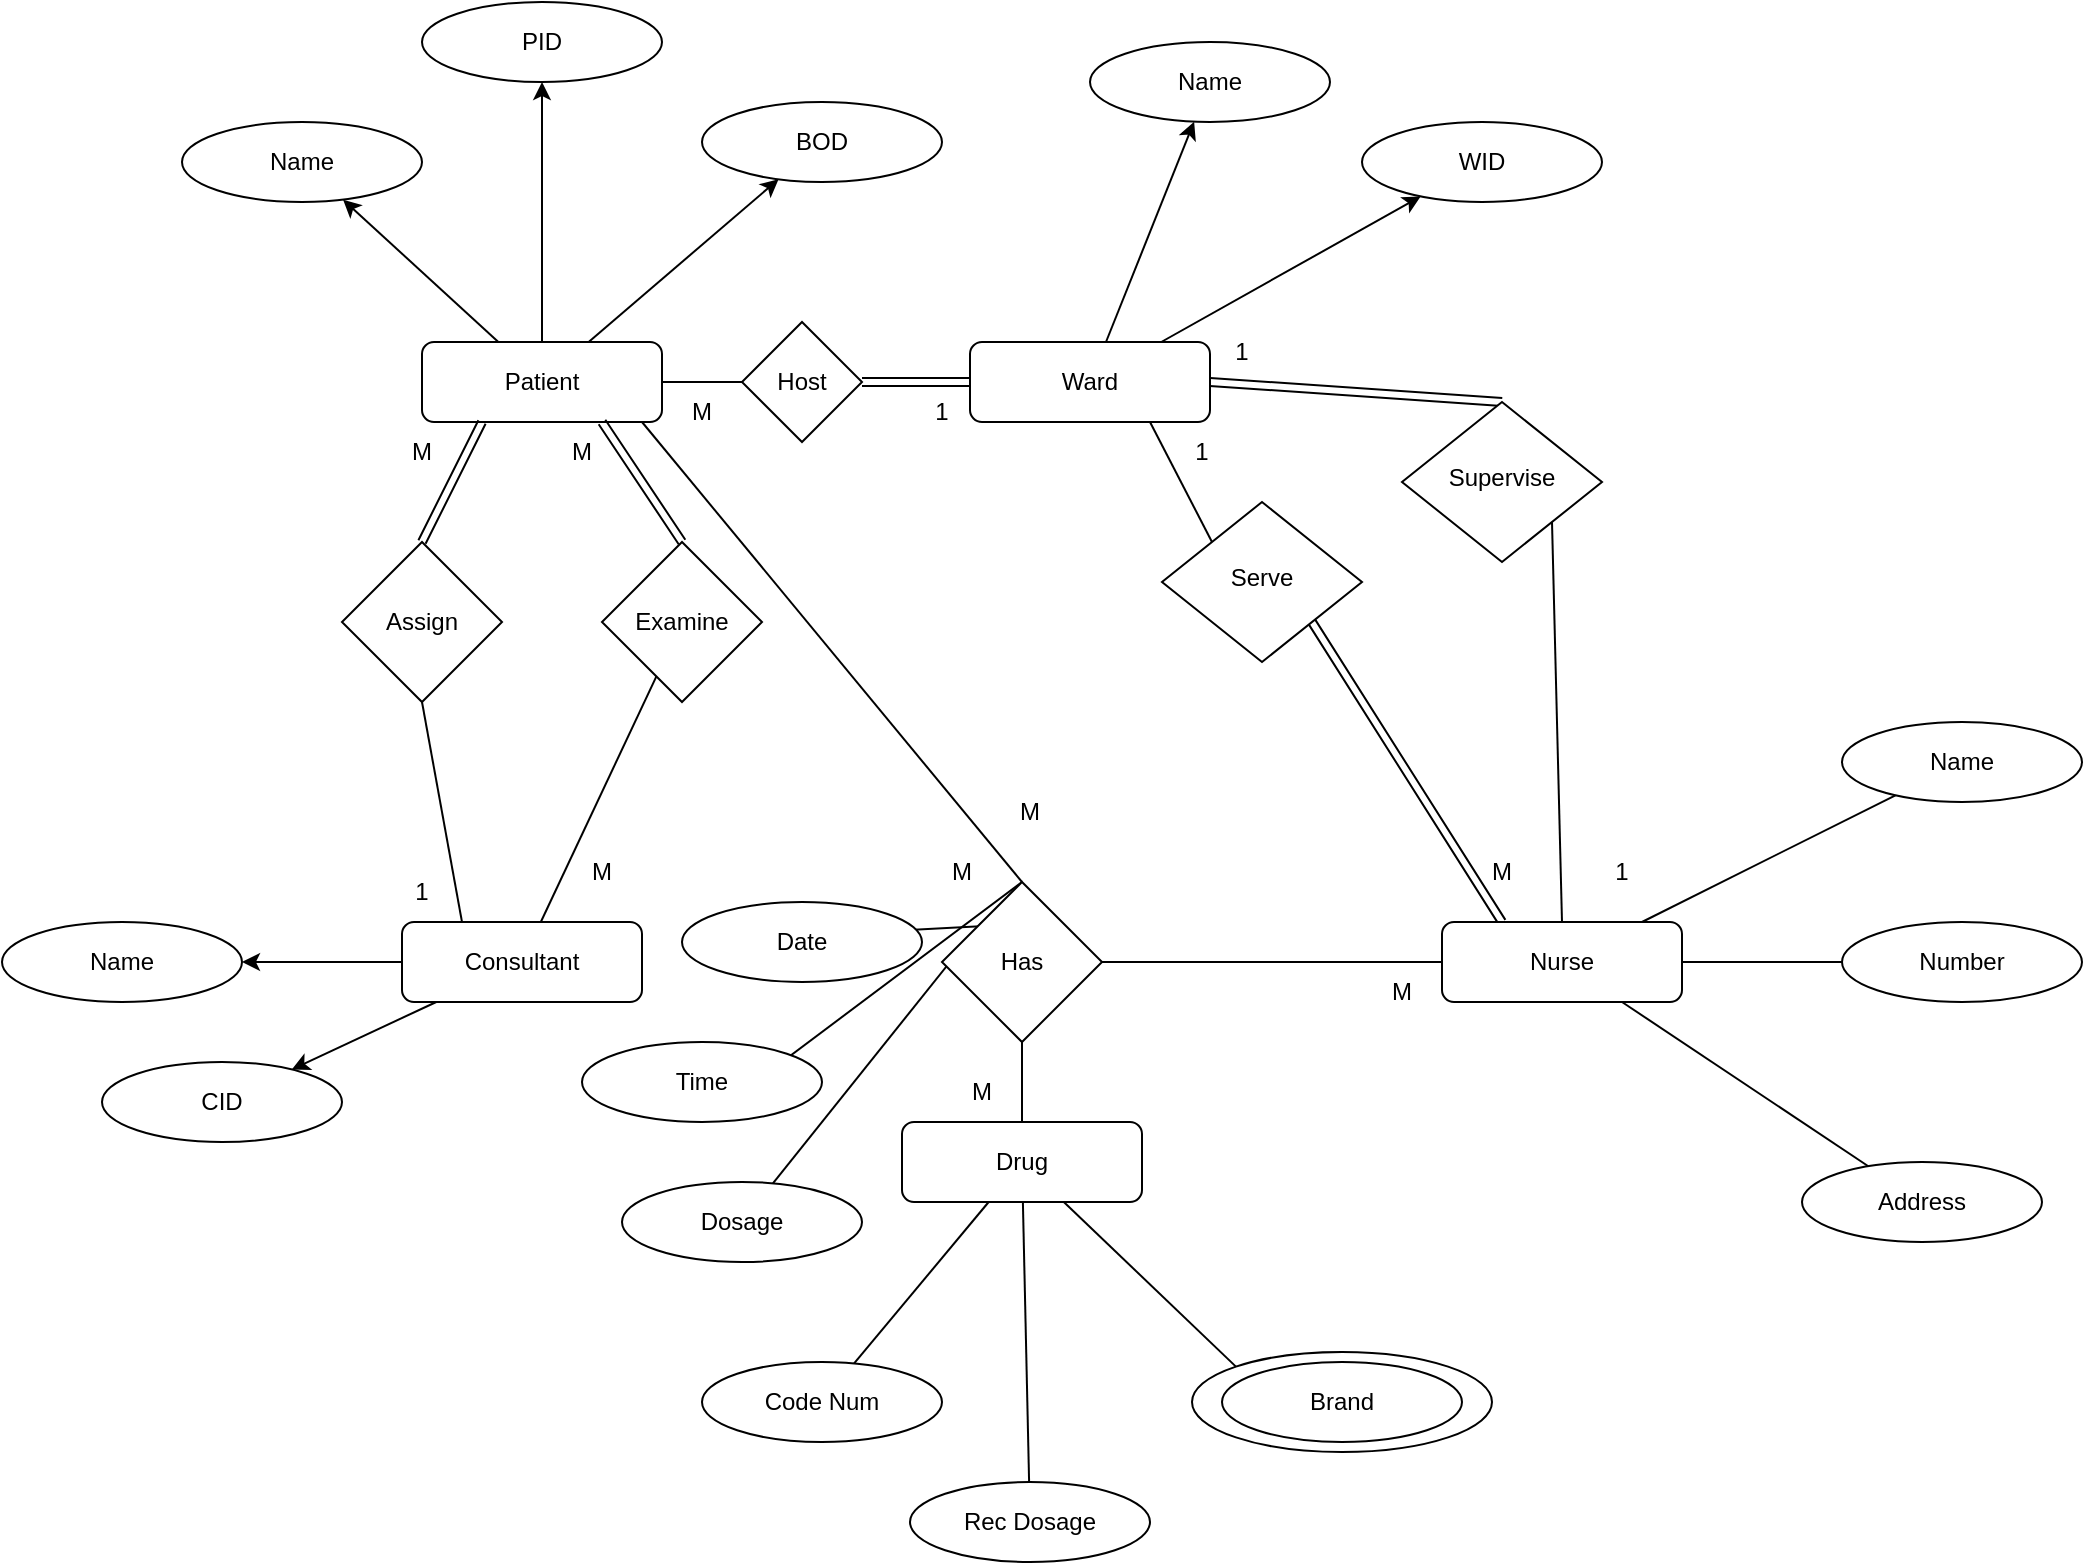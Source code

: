 <mxfile version="22.1.2" type="device">
  <diagram id="C5RBs43oDa-KdzZeNtuy" name="Page-1">
    <mxGraphModel dx="2421" dy="2175" grid="1" gridSize="10" guides="1" tooltips="1" connect="1" arrows="1" fold="1" page="1" pageScale="1" pageWidth="827" pageHeight="1169" math="0" shadow="0">
      <root>
        <mxCell id="WIyWlLk6GJQsqaUBKTNV-0" />
        <mxCell id="WIyWlLk6GJQsqaUBKTNV-1" parent="WIyWlLk6GJQsqaUBKTNV-0" />
        <mxCell id="otHFJZjzc2nQzK7qaEfh-3" value="" style="ellipse;whiteSpace=wrap;html=1;rounded=1;glass=0;strokeWidth=1;shadow=0;" vertex="1" parent="WIyWlLk6GJQsqaUBKTNV-1">
          <mxGeometry x="465" y="545" width="150" height="50" as="geometry" />
        </mxCell>
        <mxCell id="otHFJZjzc2nQzK7qaEfh-16" value="" style="edgeStyle=none;rounded=0;orthogonalLoop=1;jettySize=auto;html=1;" edge="1" parent="WIyWlLk6GJQsqaUBKTNV-1" source="WIyWlLk6GJQsqaUBKTNV-3" target="otHFJZjzc2nQzK7qaEfh-15">
          <mxGeometry relative="1" as="geometry" />
        </mxCell>
        <mxCell id="otHFJZjzc2nQzK7qaEfh-18" value="" style="edgeStyle=none;rounded=0;orthogonalLoop=1;jettySize=auto;html=1;" edge="1" parent="WIyWlLk6GJQsqaUBKTNV-1" source="WIyWlLk6GJQsqaUBKTNV-3" target="otHFJZjzc2nQzK7qaEfh-17">
          <mxGeometry relative="1" as="geometry" />
        </mxCell>
        <mxCell id="WIyWlLk6GJQsqaUBKTNV-3" value="Ward" style="rounded=1;whiteSpace=wrap;html=1;fontSize=12;glass=0;strokeWidth=1;shadow=0;" parent="WIyWlLk6GJQsqaUBKTNV-1" vertex="1">
          <mxGeometry x="354" y="40" width="120" height="40" as="geometry" />
        </mxCell>
        <mxCell id="90CYQ6QVgzA1sgedBDyS-2" style="rounded=0;orthogonalLoop=1;jettySize=auto;html=1;exitX=1;exitY=1;exitDx=0;exitDy=0;entryX=0.25;entryY=0;entryDx=0;entryDy=0;endArrow=none;endFill=0;shape=link;" parent="WIyWlLk6GJQsqaUBKTNV-1" source="WIyWlLk6GJQsqaUBKTNV-6" target="WIyWlLk6GJQsqaUBKTNV-7" edge="1">
          <mxGeometry relative="1" as="geometry" />
        </mxCell>
        <mxCell id="90CYQ6QVgzA1sgedBDyS-4" style="rounded=0;orthogonalLoop=1;jettySize=auto;html=1;exitX=0;exitY=0;exitDx=0;exitDy=0;entryX=0.75;entryY=1;entryDx=0;entryDy=0;endArrow=none;endFill=0;" parent="WIyWlLk6GJQsqaUBKTNV-1" source="WIyWlLk6GJQsqaUBKTNV-6" target="WIyWlLk6GJQsqaUBKTNV-3" edge="1">
          <mxGeometry relative="1" as="geometry" />
        </mxCell>
        <mxCell id="WIyWlLk6GJQsqaUBKTNV-6" value="Serve" style="rhombus;whiteSpace=wrap;html=1;shadow=0;fontFamily=Helvetica;fontSize=12;align=center;strokeWidth=1;spacing=6;spacingTop=-4;" parent="WIyWlLk6GJQsqaUBKTNV-1" vertex="1">
          <mxGeometry x="450" y="120" width="100" height="80" as="geometry" />
        </mxCell>
        <mxCell id="90CYQ6QVgzA1sgedBDyS-27" value="" style="edgeStyle=orthogonalEdgeStyle;rounded=0;orthogonalLoop=1;jettySize=auto;html=1;endArrow=none;endFill=0;" parent="WIyWlLk6GJQsqaUBKTNV-1" source="WIyWlLk6GJQsqaUBKTNV-7" target="90CYQ6QVgzA1sgedBDyS-26" edge="1">
          <mxGeometry relative="1" as="geometry" />
        </mxCell>
        <mxCell id="90CYQ6QVgzA1sgedBDyS-29" value="" style="rounded=0;orthogonalLoop=1;jettySize=auto;html=1;endArrow=none;endFill=0;" parent="WIyWlLk6GJQsqaUBKTNV-1" source="WIyWlLk6GJQsqaUBKTNV-7" target="90CYQ6QVgzA1sgedBDyS-28" edge="1">
          <mxGeometry relative="1" as="geometry" />
        </mxCell>
        <mxCell id="90CYQ6QVgzA1sgedBDyS-31" value="" style="rounded=0;orthogonalLoop=1;jettySize=auto;html=1;endArrow=none;endFill=0;" parent="WIyWlLk6GJQsqaUBKTNV-1" source="WIyWlLk6GJQsqaUBKTNV-7" target="90CYQ6QVgzA1sgedBDyS-30" edge="1">
          <mxGeometry relative="1" as="geometry" />
        </mxCell>
        <mxCell id="WIyWlLk6GJQsqaUBKTNV-7" value="Nurse" style="rounded=1;whiteSpace=wrap;html=1;fontSize=12;glass=0;strokeWidth=1;shadow=0;" parent="WIyWlLk6GJQsqaUBKTNV-1" vertex="1">
          <mxGeometry x="590" y="330" width="120" height="40" as="geometry" />
        </mxCell>
        <mxCell id="90CYQ6QVgzA1sgedBDyS-5" style="rounded=0;orthogonalLoop=1;jettySize=auto;html=1;exitX=0.5;exitY=0;exitDx=0;exitDy=0;entryX=1;entryY=0.5;entryDx=0;entryDy=0;endArrow=none;endFill=0;shape=link;" parent="WIyWlLk6GJQsqaUBKTNV-1" source="WIyWlLk6GJQsqaUBKTNV-10" target="WIyWlLk6GJQsqaUBKTNV-3" edge="1">
          <mxGeometry relative="1" as="geometry" />
        </mxCell>
        <mxCell id="90CYQ6QVgzA1sgedBDyS-6" style="rounded=0;orthogonalLoop=1;jettySize=auto;html=1;exitX=1;exitY=1;exitDx=0;exitDy=0;endArrow=none;endFill=0;entryX=0.5;entryY=0;entryDx=0;entryDy=0;" parent="WIyWlLk6GJQsqaUBKTNV-1" source="WIyWlLk6GJQsqaUBKTNV-10" target="WIyWlLk6GJQsqaUBKTNV-7" edge="1">
          <mxGeometry relative="1" as="geometry">
            <mxPoint x="645" y="320" as="targetPoint" />
          </mxGeometry>
        </mxCell>
        <mxCell id="WIyWlLk6GJQsqaUBKTNV-10" value="Supervise" style="rhombus;whiteSpace=wrap;html=1;shadow=0;fontFamily=Helvetica;fontSize=12;align=center;strokeWidth=1;spacing=6;spacingTop=-4;" parent="WIyWlLk6GJQsqaUBKTNV-1" vertex="1">
          <mxGeometry x="570" y="70" width="100" height="80" as="geometry" />
        </mxCell>
        <mxCell id="90CYQ6QVgzA1sgedBDyS-21" value="" style="rounded=0;orthogonalLoop=1;jettySize=auto;html=1;endArrow=none;endFill=0;" parent="WIyWlLk6GJQsqaUBKTNV-1" source="WIyWlLk6GJQsqaUBKTNV-11" target="90CYQ6QVgzA1sgedBDyS-20" edge="1">
          <mxGeometry relative="1" as="geometry" />
        </mxCell>
        <mxCell id="90CYQ6QVgzA1sgedBDyS-25" style="rounded=0;orthogonalLoop=1;jettySize=auto;html=1;exitX=0.25;exitY=0;exitDx=0;exitDy=0;entryX=0.5;entryY=1;entryDx=0;entryDy=0;endArrow=none;endFill=0;" parent="WIyWlLk6GJQsqaUBKTNV-1" source="WIyWlLk6GJQsqaUBKTNV-11" target="90CYQ6QVgzA1sgedBDyS-16" edge="1">
          <mxGeometry relative="1" as="geometry" />
        </mxCell>
        <mxCell id="otHFJZjzc2nQzK7qaEfh-23" value="" style="edgeStyle=none;rounded=0;orthogonalLoop=1;jettySize=auto;html=1;" edge="1" parent="WIyWlLk6GJQsqaUBKTNV-1" source="WIyWlLk6GJQsqaUBKTNV-11" target="otHFJZjzc2nQzK7qaEfh-22">
          <mxGeometry relative="1" as="geometry" />
        </mxCell>
        <mxCell id="otHFJZjzc2nQzK7qaEfh-25" value="" style="edgeStyle=none;rounded=0;orthogonalLoop=1;jettySize=auto;html=1;" edge="1" parent="WIyWlLk6GJQsqaUBKTNV-1" source="WIyWlLk6GJQsqaUBKTNV-11" target="otHFJZjzc2nQzK7qaEfh-24">
          <mxGeometry relative="1" as="geometry" />
        </mxCell>
        <mxCell id="WIyWlLk6GJQsqaUBKTNV-11" value="Consultant" style="rounded=1;whiteSpace=wrap;html=1;fontSize=12;glass=0;strokeWidth=1;shadow=0;" parent="WIyWlLk6GJQsqaUBKTNV-1" vertex="1">
          <mxGeometry x="70" y="330" width="120" height="40" as="geometry" />
        </mxCell>
        <mxCell id="90CYQ6QVgzA1sgedBDyS-10" value="" style="rounded=0;orthogonalLoop=1;jettySize=auto;html=1;endArrow=none;endFill=0;" parent="WIyWlLk6GJQsqaUBKTNV-1" source="WIyWlLk6GJQsqaUBKTNV-12" target="90CYQ6QVgzA1sgedBDyS-9" edge="1">
          <mxGeometry relative="1" as="geometry" />
        </mxCell>
        <mxCell id="90CYQ6QVgzA1sgedBDyS-33" value="" style="rounded=0;orthogonalLoop=1;jettySize=auto;html=1;endArrow=none;endFill=0;" parent="WIyWlLk6GJQsqaUBKTNV-1" source="WIyWlLk6GJQsqaUBKTNV-12" target="90CYQ6QVgzA1sgedBDyS-32" edge="1">
          <mxGeometry relative="1" as="geometry" />
        </mxCell>
        <mxCell id="90CYQ6QVgzA1sgedBDyS-35" value="" style="rounded=0;orthogonalLoop=1;jettySize=auto;html=1;endArrow=none;endFill=0;entryX=0;entryY=0;entryDx=0;entryDy=0;" parent="WIyWlLk6GJQsqaUBKTNV-1" source="WIyWlLk6GJQsqaUBKTNV-12" target="otHFJZjzc2nQzK7qaEfh-3" edge="1">
          <mxGeometry relative="1" as="geometry" />
        </mxCell>
        <mxCell id="otHFJZjzc2nQzK7qaEfh-6" value="" style="edgeStyle=none;rounded=0;orthogonalLoop=1;jettySize=auto;html=1;endArrow=none;endFill=0;" edge="1" parent="WIyWlLk6GJQsqaUBKTNV-1" source="WIyWlLk6GJQsqaUBKTNV-12" target="otHFJZjzc2nQzK7qaEfh-5">
          <mxGeometry relative="1" as="geometry" />
        </mxCell>
        <mxCell id="WIyWlLk6GJQsqaUBKTNV-12" value="Drug" style="rounded=1;whiteSpace=wrap;html=1;fontSize=12;glass=0;strokeWidth=1;shadow=0;" parent="WIyWlLk6GJQsqaUBKTNV-1" vertex="1">
          <mxGeometry x="320" y="430" width="120" height="40" as="geometry" />
        </mxCell>
        <mxCell id="90CYQ6QVgzA1sgedBDyS-44" value="" style="edgeStyle=orthogonalEdgeStyle;rounded=0;orthogonalLoop=1;jettySize=auto;html=1;endArrow=none;endFill=0;" parent="WIyWlLk6GJQsqaUBKTNV-1" source="90CYQ6QVgzA1sgedBDyS-1" target="90CYQ6QVgzA1sgedBDyS-43" edge="1">
          <mxGeometry relative="1" as="geometry" />
        </mxCell>
        <mxCell id="otHFJZjzc2nQzK7qaEfh-10" value="" style="edgeStyle=none;rounded=0;orthogonalLoop=1;jettySize=auto;html=1;" edge="1" parent="WIyWlLk6GJQsqaUBKTNV-1" source="90CYQ6QVgzA1sgedBDyS-1" target="otHFJZjzc2nQzK7qaEfh-9">
          <mxGeometry relative="1" as="geometry" />
        </mxCell>
        <mxCell id="otHFJZjzc2nQzK7qaEfh-12" value="" style="edgeStyle=none;rounded=0;orthogonalLoop=1;jettySize=auto;html=1;" edge="1" parent="WIyWlLk6GJQsqaUBKTNV-1" source="90CYQ6QVgzA1sgedBDyS-1" target="otHFJZjzc2nQzK7qaEfh-11">
          <mxGeometry relative="1" as="geometry" />
        </mxCell>
        <mxCell id="otHFJZjzc2nQzK7qaEfh-14" value="" style="edgeStyle=none;rounded=0;orthogonalLoop=1;jettySize=auto;html=1;" edge="1" parent="WIyWlLk6GJQsqaUBKTNV-1" source="90CYQ6QVgzA1sgedBDyS-1" target="otHFJZjzc2nQzK7qaEfh-13">
          <mxGeometry relative="1" as="geometry" />
        </mxCell>
        <mxCell id="90CYQ6QVgzA1sgedBDyS-1" value="Patient" style="rounded=1;whiteSpace=wrap;html=1;fontSize=12;glass=0;strokeWidth=1;shadow=0;" parent="WIyWlLk6GJQsqaUBKTNV-1" vertex="1">
          <mxGeometry x="80" y="40" width="120" height="40" as="geometry" />
        </mxCell>
        <mxCell id="90CYQ6QVgzA1sgedBDyS-13" style="rounded=0;orthogonalLoop=1;jettySize=auto;html=1;exitX=1;exitY=0.5;exitDx=0;exitDy=0;entryX=0;entryY=0.5;entryDx=0;entryDy=0;endArrow=none;endFill=0;" parent="WIyWlLk6GJQsqaUBKTNV-1" source="90CYQ6QVgzA1sgedBDyS-9" target="WIyWlLk6GJQsqaUBKTNV-7" edge="1">
          <mxGeometry relative="1" as="geometry" />
        </mxCell>
        <mxCell id="90CYQ6QVgzA1sgedBDyS-38" style="rounded=0;orthogonalLoop=1;jettySize=auto;html=1;exitX=0.5;exitY=0;exitDx=0;exitDy=0;entryX=0.5;entryY=1;entryDx=0;entryDy=0;endArrow=none;endFill=0;" parent="WIyWlLk6GJQsqaUBKTNV-1" source="90CYQ6QVgzA1sgedBDyS-9" target="90CYQ6QVgzA1sgedBDyS-36" edge="1">
          <mxGeometry relative="1" as="geometry" />
        </mxCell>
        <mxCell id="90CYQ6QVgzA1sgedBDyS-41" style="rounded=0;orthogonalLoop=1;jettySize=auto;html=1;exitX=0;exitY=0;exitDx=0;exitDy=0;endArrow=none;endFill=0;" parent="WIyWlLk6GJQsqaUBKTNV-1" source="90CYQ6QVgzA1sgedBDyS-9" target="90CYQ6QVgzA1sgedBDyS-40" edge="1">
          <mxGeometry relative="1" as="geometry" />
        </mxCell>
        <mxCell id="90CYQ6QVgzA1sgedBDyS-42" style="rounded=0;orthogonalLoop=1;jettySize=auto;html=1;exitX=1;exitY=0;exitDx=0;exitDy=0;entryX=0;entryY=0.5;entryDx=0;entryDy=0;endArrow=none;endFill=0;" parent="WIyWlLk6GJQsqaUBKTNV-1" source="90CYQ6QVgzA1sgedBDyS-9" target="90CYQ6QVgzA1sgedBDyS-39" edge="1">
          <mxGeometry relative="1" as="geometry" />
        </mxCell>
        <mxCell id="90CYQ6QVgzA1sgedBDyS-9" value="Has" style="rhombus;whiteSpace=wrap;html=1;rounded=1;glass=0;strokeWidth=1;shadow=0;arcSize=0;" parent="WIyWlLk6GJQsqaUBKTNV-1" vertex="1">
          <mxGeometry x="340" y="310" width="80" height="80" as="geometry" />
        </mxCell>
        <mxCell id="90CYQ6QVgzA1sgedBDyS-24" style="rounded=0;orthogonalLoop=1;jettySize=auto;html=1;exitX=0.5;exitY=0;exitDx=0;exitDy=0;entryX=0.25;entryY=1;entryDx=0;entryDy=0;endArrow=none;endFill=0;shape=link;" parent="WIyWlLk6GJQsqaUBKTNV-1" source="90CYQ6QVgzA1sgedBDyS-16" target="90CYQ6QVgzA1sgedBDyS-1" edge="1">
          <mxGeometry relative="1" as="geometry" />
        </mxCell>
        <mxCell id="90CYQ6QVgzA1sgedBDyS-16" value="Assign" style="rhombus;whiteSpace=wrap;html=1;rounded=1;glass=0;strokeWidth=1;shadow=0;arcSize=0;" parent="WIyWlLk6GJQsqaUBKTNV-1" vertex="1">
          <mxGeometry x="40" y="140" width="80" height="80" as="geometry" />
        </mxCell>
        <mxCell id="90CYQ6QVgzA1sgedBDyS-23" style="rounded=0;orthogonalLoop=1;jettySize=auto;html=1;exitX=0.5;exitY=0;exitDx=0;exitDy=0;entryX=0.75;entryY=1;entryDx=0;entryDy=0;endArrow=none;endFill=0;shape=link;" parent="WIyWlLk6GJQsqaUBKTNV-1" source="90CYQ6QVgzA1sgedBDyS-20" target="90CYQ6QVgzA1sgedBDyS-1" edge="1">
          <mxGeometry relative="1" as="geometry" />
        </mxCell>
        <mxCell id="90CYQ6QVgzA1sgedBDyS-20" value="Examine" style="rhombus;whiteSpace=wrap;html=1;rounded=1;glass=0;strokeWidth=1;shadow=0;arcSize=0;" parent="WIyWlLk6GJQsqaUBKTNV-1" vertex="1">
          <mxGeometry x="170" y="140" width="80" height="80" as="geometry" />
        </mxCell>
        <mxCell id="90CYQ6QVgzA1sgedBDyS-26" value="Number" style="ellipse;whiteSpace=wrap;html=1;rounded=1;glass=0;strokeWidth=1;shadow=0;" parent="WIyWlLk6GJQsqaUBKTNV-1" vertex="1">
          <mxGeometry x="790" y="330" width="120" height="40" as="geometry" />
        </mxCell>
        <mxCell id="90CYQ6QVgzA1sgedBDyS-28" value="Address" style="ellipse;whiteSpace=wrap;html=1;rounded=1;glass=0;strokeWidth=1;shadow=0;" parent="WIyWlLk6GJQsqaUBKTNV-1" vertex="1">
          <mxGeometry x="770" y="450" width="120" height="40" as="geometry" />
        </mxCell>
        <mxCell id="90CYQ6QVgzA1sgedBDyS-30" value="Name" style="ellipse;whiteSpace=wrap;html=1;rounded=1;glass=0;strokeWidth=1;shadow=0;" parent="WIyWlLk6GJQsqaUBKTNV-1" vertex="1">
          <mxGeometry x="790" y="230" width="120" height="40" as="geometry" />
        </mxCell>
        <mxCell id="90CYQ6QVgzA1sgedBDyS-32" value="Code Num" style="ellipse;whiteSpace=wrap;html=1;rounded=1;glass=0;strokeWidth=1;shadow=0;" parent="WIyWlLk6GJQsqaUBKTNV-1" vertex="1">
          <mxGeometry x="220" y="550" width="120" height="40" as="geometry" />
        </mxCell>
        <mxCell id="90CYQ6QVgzA1sgedBDyS-34" value="Brand" style="ellipse;whiteSpace=wrap;html=1;rounded=1;glass=0;strokeWidth=1;shadow=0;" parent="WIyWlLk6GJQsqaUBKTNV-1" vertex="1">
          <mxGeometry x="480" y="550" width="120" height="40" as="geometry" />
        </mxCell>
        <mxCell id="90CYQ6QVgzA1sgedBDyS-36" value="Time" style="ellipse;whiteSpace=wrap;html=1;rounded=1;glass=0;strokeWidth=1;shadow=0;" parent="WIyWlLk6GJQsqaUBKTNV-1" vertex="1">
          <mxGeometry x="160" y="390" width="120" height="40" as="geometry" />
        </mxCell>
        <mxCell id="90CYQ6QVgzA1sgedBDyS-39" value="Date" style="ellipse;whiteSpace=wrap;html=1;rounded=1;glass=0;strokeWidth=1;shadow=0;" parent="WIyWlLk6GJQsqaUBKTNV-1" vertex="1">
          <mxGeometry x="210" y="320" width="120" height="40" as="geometry" />
        </mxCell>
        <mxCell id="90CYQ6QVgzA1sgedBDyS-40" value="Dosage" style="ellipse;whiteSpace=wrap;html=1;rounded=1;glass=0;strokeWidth=1;shadow=0;" parent="WIyWlLk6GJQsqaUBKTNV-1" vertex="1">
          <mxGeometry x="180" y="460" width="120" height="40" as="geometry" />
        </mxCell>
        <mxCell id="90CYQ6QVgzA1sgedBDyS-45" style="edgeStyle=orthogonalEdgeStyle;rounded=0;orthogonalLoop=1;jettySize=auto;html=1;exitX=1;exitY=0.5;exitDx=0;exitDy=0;entryX=0;entryY=0.5;entryDx=0;entryDy=0;endArrow=none;endFill=0;shape=link;" parent="WIyWlLk6GJQsqaUBKTNV-1" source="90CYQ6QVgzA1sgedBDyS-43" target="WIyWlLk6GJQsqaUBKTNV-3" edge="1">
          <mxGeometry relative="1" as="geometry" />
        </mxCell>
        <mxCell id="90CYQ6QVgzA1sgedBDyS-43" value="Host" style="rhombus;whiteSpace=wrap;html=1;rounded=1;glass=0;strokeWidth=1;shadow=0;arcSize=0;" parent="WIyWlLk6GJQsqaUBKTNV-1" vertex="1">
          <mxGeometry x="240" y="30" width="60" height="60" as="geometry" />
        </mxCell>
        <mxCell id="90CYQ6QVgzA1sgedBDyS-46" value="1" style="text;strokeColor=none;align=center;fillColor=none;html=1;verticalAlign=middle;whiteSpace=wrap;rounded=0;" parent="WIyWlLk6GJQsqaUBKTNV-1" vertex="1">
          <mxGeometry x="460" y="30" width="60" height="30" as="geometry" />
        </mxCell>
        <mxCell id="90CYQ6QVgzA1sgedBDyS-47" value="1" style="text;strokeColor=none;align=center;fillColor=none;html=1;verticalAlign=middle;whiteSpace=wrap;rounded=0;" parent="WIyWlLk6GJQsqaUBKTNV-1" vertex="1">
          <mxGeometry x="650" y="290" width="60" height="30" as="geometry" />
        </mxCell>
        <mxCell id="90CYQ6QVgzA1sgedBDyS-48" value="1" style="text;strokeColor=none;align=center;fillColor=none;html=1;verticalAlign=middle;whiteSpace=wrap;rounded=0;" parent="WIyWlLk6GJQsqaUBKTNV-1" vertex="1">
          <mxGeometry x="440" y="80" width="60" height="30" as="geometry" />
        </mxCell>
        <mxCell id="90CYQ6QVgzA1sgedBDyS-49" value="M" style="text;strokeColor=none;align=center;fillColor=none;html=1;verticalAlign=middle;whiteSpace=wrap;rounded=0;" parent="WIyWlLk6GJQsqaUBKTNV-1" vertex="1">
          <mxGeometry x="590" y="290" width="60" height="30" as="geometry" />
        </mxCell>
        <mxCell id="90CYQ6QVgzA1sgedBDyS-50" value="M" style="text;strokeColor=none;align=center;fillColor=none;html=1;verticalAlign=middle;whiteSpace=wrap;rounded=0;" parent="WIyWlLk6GJQsqaUBKTNV-1" vertex="1">
          <mxGeometry x="540" y="350" width="60" height="30" as="geometry" />
        </mxCell>
        <mxCell id="90CYQ6QVgzA1sgedBDyS-51" value="M" style="text;strokeColor=none;align=center;fillColor=none;html=1;verticalAlign=middle;whiteSpace=wrap;rounded=0;" parent="WIyWlLk6GJQsqaUBKTNV-1" vertex="1">
          <mxGeometry x="330" y="400" width="60" height="30" as="geometry" />
        </mxCell>
        <mxCell id="90CYQ6QVgzA1sgedBDyS-53" value="M" style="text;strokeColor=none;align=center;fillColor=none;html=1;verticalAlign=middle;whiteSpace=wrap;rounded=0;" parent="WIyWlLk6GJQsqaUBKTNV-1" vertex="1">
          <mxGeometry x="140" y="290" width="60" height="30" as="geometry" />
        </mxCell>
        <mxCell id="90CYQ6QVgzA1sgedBDyS-54" value="1" style="text;strokeColor=none;align=center;fillColor=none;html=1;verticalAlign=middle;whiteSpace=wrap;rounded=0;" parent="WIyWlLk6GJQsqaUBKTNV-1" vertex="1">
          <mxGeometry x="50" y="300" width="60" height="30" as="geometry" />
        </mxCell>
        <mxCell id="90CYQ6QVgzA1sgedBDyS-55" value="M" style="text;strokeColor=none;align=center;fillColor=none;html=1;verticalAlign=middle;whiteSpace=wrap;rounded=0;" parent="WIyWlLk6GJQsqaUBKTNV-1" vertex="1">
          <mxGeometry x="50" y="80" width="60" height="30" as="geometry" />
        </mxCell>
        <mxCell id="otHFJZjzc2nQzK7qaEfh-0" style="rounded=0;orthogonalLoop=1;jettySize=auto;html=1;exitX=1;exitY=0;exitDx=0;exitDy=0;entryX=0.5;entryY=0;entryDx=0;entryDy=0;endArrow=none;endFill=0;" edge="1" parent="WIyWlLk6GJQsqaUBKTNV-1" source="90CYQ6QVgzA1sgedBDyS-58" target="90CYQ6QVgzA1sgedBDyS-9">
          <mxGeometry relative="1" as="geometry">
            <mxPoint x="310" y="220" as="targetPoint" />
          </mxGeometry>
        </mxCell>
        <mxCell id="90CYQ6QVgzA1sgedBDyS-58" value="M" style="text;strokeColor=none;align=center;fillColor=none;html=1;verticalAlign=middle;whiteSpace=wrap;rounded=0;" parent="WIyWlLk6GJQsqaUBKTNV-1" vertex="1">
          <mxGeometry x="130" y="80" width="60" height="30" as="geometry" />
        </mxCell>
        <mxCell id="90CYQ6QVgzA1sgedBDyS-60" value="M" style="text;strokeColor=none;align=center;fillColor=none;html=1;verticalAlign=middle;whiteSpace=wrap;rounded=0;" parent="WIyWlLk6GJQsqaUBKTNV-1" vertex="1">
          <mxGeometry x="190" y="60" width="60" height="30" as="geometry" />
        </mxCell>
        <mxCell id="90CYQ6QVgzA1sgedBDyS-61" value="1" style="text;strokeColor=none;align=center;fillColor=none;html=1;verticalAlign=middle;whiteSpace=wrap;rounded=0;" parent="WIyWlLk6GJQsqaUBKTNV-1" vertex="1">
          <mxGeometry x="310" y="60" width="60" height="30" as="geometry" />
        </mxCell>
        <mxCell id="otHFJZjzc2nQzK7qaEfh-1" value="M" style="text;strokeColor=none;align=center;fillColor=none;html=1;verticalAlign=middle;whiteSpace=wrap;rounded=0;" vertex="1" parent="WIyWlLk6GJQsqaUBKTNV-1">
          <mxGeometry x="320" y="290" width="60" height="30" as="geometry" />
        </mxCell>
        <mxCell id="otHFJZjzc2nQzK7qaEfh-2" value="M" style="text;strokeColor=none;align=center;fillColor=none;html=1;verticalAlign=middle;whiteSpace=wrap;rounded=0;" vertex="1" parent="WIyWlLk6GJQsqaUBKTNV-1">
          <mxGeometry x="354" y="260" width="60" height="30" as="geometry" />
        </mxCell>
        <mxCell id="otHFJZjzc2nQzK7qaEfh-5" value="Rec Dosage" style="ellipse;whiteSpace=wrap;html=1;rounded=1;glass=0;strokeWidth=1;shadow=0;" vertex="1" parent="WIyWlLk6GJQsqaUBKTNV-1">
          <mxGeometry x="324" y="610" width="120" height="40" as="geometry" />
        </mxCell>
        <mxCell id="otHFJZjzc2nQzK7qaEfh-9" value="BOD" style="ellipse;whiteSpace=wrap;html=1;rounded=1;glass=0;strokeWidth=1;shadow=0;" vertex="1" parent="WIyWlLk6GJQsqaUBKTNV-1">
          <mxGeometry x="220" y="-80" width="120" height="40" as="geometry" />
        </mxCell>
        <mxCell id="otHFJZjzc2nQzK7qaEfh-11" value="Name" style="ellipse;whiteSpace=wrap;html=1;rounded=1;glass=0;strokeWidth=1;shadow=0;" vertex="1" parent="WIyWlLk6GJQsqaUBKTNV-1">
          <mxGeometry x="-40" y="-70" width="120" height="40" as="geometry" />
        </mxCell>
        <mxCell id="otHFJZjzc2nQzK7qaEfh-13" value="PID" style="ellipse;whiteSpace=wrap;html=1;rounded=1;glass=0;strokeWidth=1;shadow=0;" vertex="1" parent="WIyWlLk6GJQsqaUBKTNV-1">
          <mxGeometry x="80" y="-130" width="120" height="40" as="geometry" />
        </mxCell>
        <mxCell id="otHFJZjzc2nQzK7qaEfh-15" value="WID" style="ellipse;whiteSpace=wrap;html=1;rounded=1;glass=0;strokeWidth=1;shadow=0;" vertex="1" parent="WIyWlLk6GJQsqaUBKTNV-1">
          <mxGeometry x="550" y="-70" width="120" height="40" as="geometry" />
        </mxCell>
        <mxCell id="otHFJZjzc2nQzK7qaEfh-17" value="Name" style="ellipse;whiteSpace=wrap;html=1;rounded=1;glass=0;strokeWidth=1;shadow=0;" vertex="1" parent="WIyWlLk6GJQsqaUBKTNV-1">
          <mxGeometry x="414" y="-110" width="120" height="40" as="geometry" />
        </mxCell>
        <mxCell id="otHFJZjzc2nQzK7qaEfh-22" value="CID" style="ellipse;whiteSpace=wrap;html=1;rounded=1;glass=0;strokeWidth=1;shadow=0;" vertex="1" parent="WIyWlLk6GJQsqaUBKTNV-1">
          <mxGeometry x="-80" y="400" width="120" height="40" as="geometry" />
        </mxCell>
        <mxCell id="otHFJZjzc2nQzK7qaEfh-24" value="Name" style="ellipse;whiteSpace=wrap;html=1;rounded=1;glass=0;strokeWidth=1;shadow=0;" vertex="1" parent="WIyWlLk6GJQsqaUBKTNV-1">
          <mxGeometry x="-130" y="330" width="120" height="40" as="geometry" />
        </mxCell>
      </root>
    </mxGraphModel>
  </diagram>
</mxfile>
